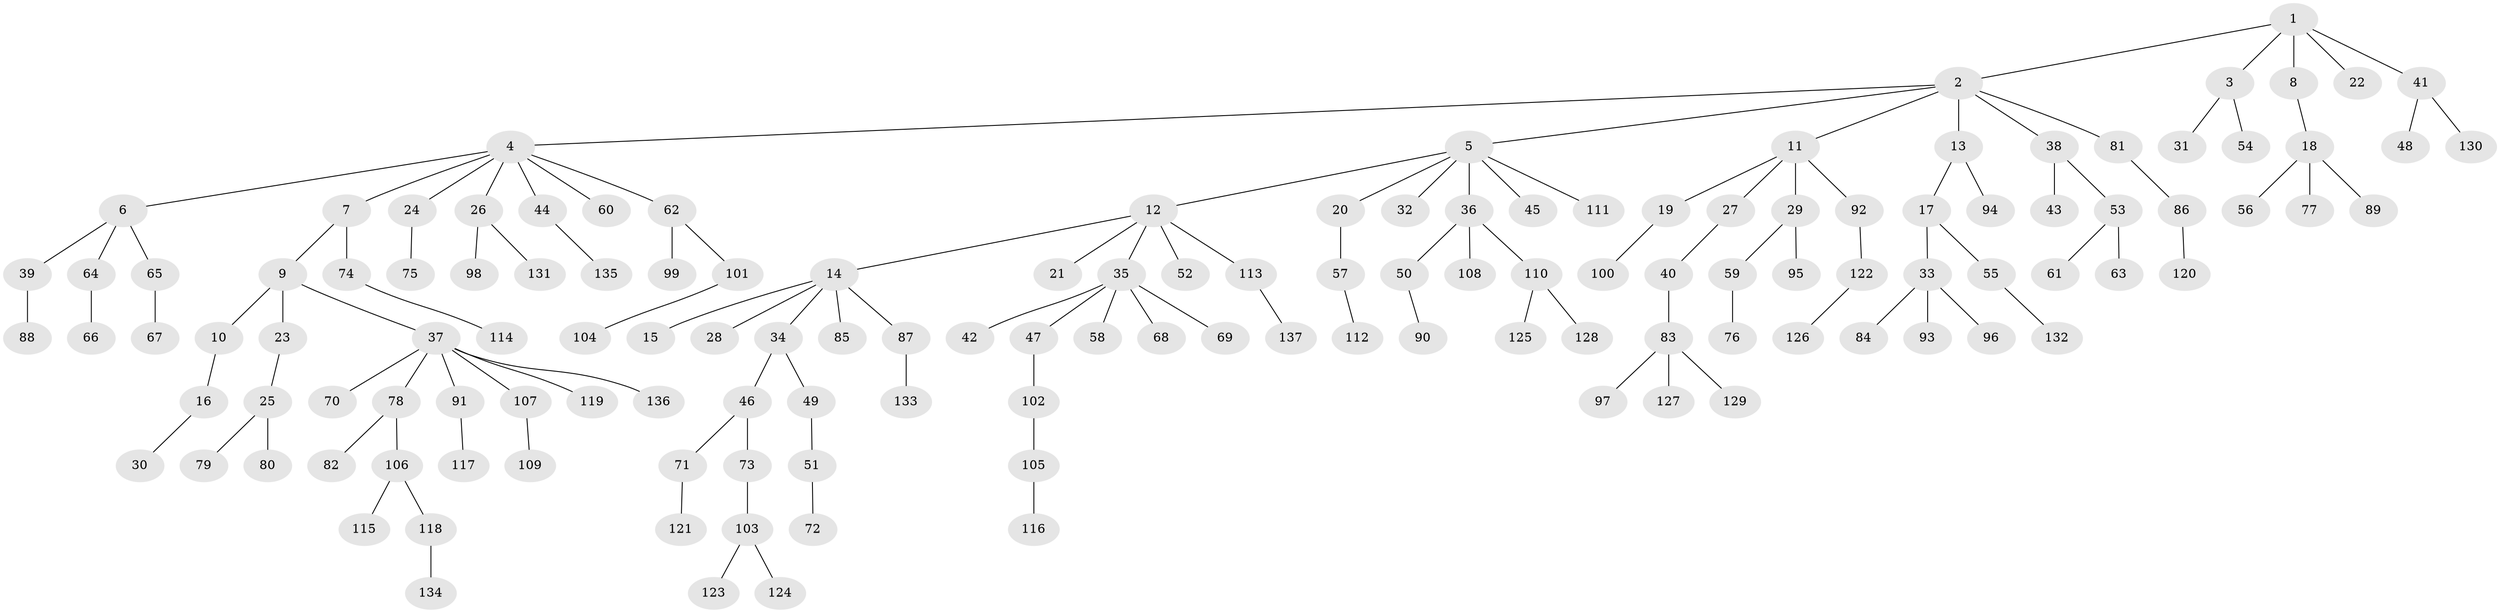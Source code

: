 // coarse degree distribution, {5: 0.043010752688172046, 8: 0.021505376344086023, 2: 0.16129032258064516, 11: 0.010752688172043012, 4: 0.053763440860215055, 3: 0.08602150537634409, 1: 0.6129032258064516, 6: 0.010752688172043012}
// Generated by graph-tools (version 1.1) at 2025/52/02/27/25 19:52:13]
// undirected, 137 vertices, 136 edges
graph export_dot {
graph [start="1"]
  node [color=gray90,style=filled];
  1;
  2;
  3;
  4;
  5;
  6;
  7;
  8;
  9;
  10;
  11;
  12;
  13;
  14;
  15;
  16;
  17;
  18;
  19;
  20;
  21;
  22;
  23;
  24;
  25;
  26;
  27;
  28;
  29;
  30;
  31;
  32;
  33;
  34;
  35;
  36;
  37;
  38;
  39;
  40;
  41;
  42;
  43;
  44;
  45;
  46;
  47;
  48;
  49;
  50;
  51;
  52;
  53;
  54;
  55;
  56;
  57;
  58;
  59;
  60;
  61;
  62;
  63;
  64;
  65;
  66;
  67;
  68;
  69;
  70;
  71;
  72;
  73;
  74;
  75;
  76;
  77;
  78;
  79;
  80;
  81;
  82;
  83;
  84;
  85;
  86;
  87;
  88;
  89;
  90;
  91;
  92;
  93;
  94;
  95;
  96;
  97;
  98;
  99;
  100;
  101;
  102;
  103;
  104;
  105;
  106;
  107;
  108;
  109;
  110;
  111;
  112;
  113;
  114;
  115;
  116;
  117;
  118;
  119;
  120;
  121;
  122;
  123;
  124;
  125;
  126;
  127;
  128;
  129;
  130;
  131;
  132;
  133;
  134;
  135;
  136;
  137;
  1 -- 2;
  1 -- 3;
  1 -- 8;
  1 -- 22;
  1 -- 41;
  2 -- 4;
  2 -- 5;
  2 -- 11;
  2 -- 13;
  2 -- 38;
  2 -- 81;
  3 -- 31;
  3 -- 54;
  4 -- 6;
  4 -- 7;
  4 -- 24;
  4 -- 26;
  4 -- 44;
  4 -- 60;
  4 -- 62;
  5 -- 12;
  5 -- 20;
  5 -- 32;
  5 -- 36;
  5 -- 45;
  5 -- 111;
  6 -- 39;
  6 -- 64;
  6 -- 65;
  7 -- 9;
  7 -- 74;
  8 -- 18;
  9 -- 10;
  9 -- 23;
  9 -- 37;
  10 -- 16;
  11 -- 19;
  11 -- 27;
  11 -- 29;
  11 -- 92;
  12 -- 14;
  12 -- 21;
  12 -- 35;
  12 -- 52;
  12 -- 113;
  13 -- 17;
  13 -- 94;
  14 -- 15;
  14 -- 28;
  14 -- 34;
  14 -- 85;
  14 -- 87;
  16 -- 30;
  17 -- 33;
  17 -- 55;
  18 -- 56;
  18 -- 77;
  18 -- 89;
  19 -- 100;
  20 -- 57;
  23 -- 25;
  24 -- 75;
  25 -- 79;
  25 -- 80;
  26 -- 98;
  26 -- 131;
  27 -- 40;
  29 -- 59;
  29 -- 95;
  33 -- 84;
  33 -- 93;
  33 -- 96;
  34 -- 46;
  34 -- 49;
  35 -- 42;
  35 -- 47;
  35 -- 58;
  35 -- 68;
  35 -- 69;
  36 -- 50;
  36 -- 108;
  36 -- 110;
  37 -- 70;
  37 -- 78;
  37 -- 91;
  37 -- 107;
  37 -- 119;
  37 -- 136;
  38 -- 43;
  38 -- 53;
  39 -- 88;
  40 -- 83;
  41 -- 48;
  41 -- 130;
  44 -- 135;
  46 -- 71;
  46 -- 73;
  47 -- 102;
  49 -- 51;
  50 -- 90;
  51 -- 72;
  53 -- 61;
  53 -- 63;
  55 -- 132;
  57 -- 112;
  59 -- 76;
  62 -- 99;
  62 -- 101;
  64 -- 66;
  65 -- 67;
  71 -- 121;
  73 -- 103;
  74 -- 114;
  78 -- 82;
  78 -- 106;
  81 -- 86;
  83 -- 97;
  83 -- 127;
  83 -- 129;
  86 -- 120;
  87 -- 133;
  91 -- 117;
  92 -- 122;
  101 -- 104;
  102 -- 105;
  103 -- 123;
  103 -- 124;
  105 -- 116;
  106 -- 115;
  106 -- 118;
  107 -- 109;
  110 -- 125;
  110 -- 128;
  113 -- 137;
  118 -- 134;
  122 -- 126;
}
